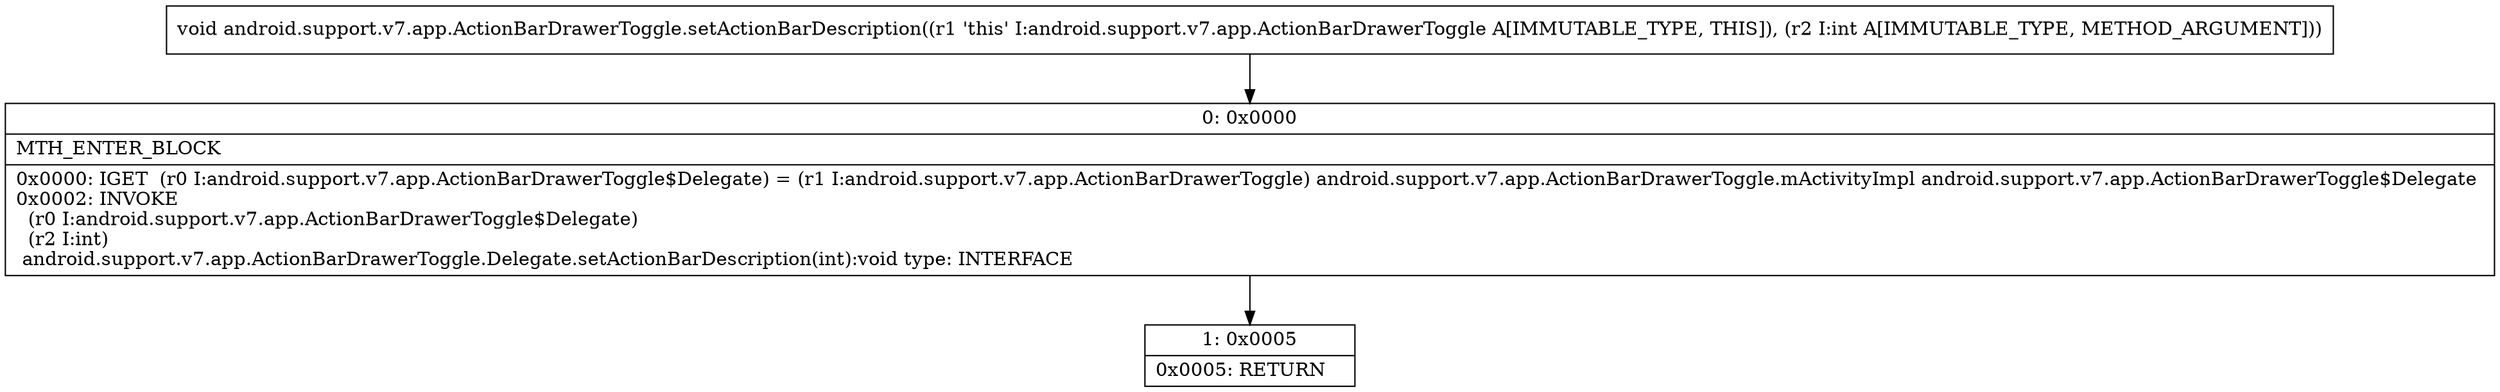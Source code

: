 digraph "CFG forandroid.support.v7.app.ActionBarDrawerToggle.setActionBarDescription(I)V" {
Node_0 [shape=record,label="{0\:\ 0x0000|MTH_ENTER_BLOCK\l|0x0000: IGET  (r0 I:android.support.v7.app.ActionBarDrawerToggle$Delegate) = (r1 I:android.support.v7.app.ActionBarDrawerToggle) android.support.v7.app.ActionBarDrawerToggle.mActivityImpl android.support.v7.app.ActionBarDrawerToggle$Delegate \l0x0002: INVOKE  \l  (r0 I:android.support.v7.app.ActionBarDrawerToggle$Delegate)\l  (r2 I:int)\l android.support.v7.app.ActionBarDrawerToggle.Delegate.setActionBarDescription(int):void type: INTERFACE \l}"];
Node_1 [shape=record,label="{1\:\ 0x0005|0x0005: RETURN   \l}"];
MethodNode[shape=record,label="{void android.support.v7.app.ActionBarDrawerToggle.setActionBarDescription((r1 'this' I:android.support.v7.app.ActionBarDrawerToggle A[IMMUTABLE_TYPE, THIS]), (r2 I:int A[IMMUTABLE_TYPE, METHOD_ARGUMENT])) }"];
MethodNode -> Node_0;
Node_0 -> Node_1;
}

